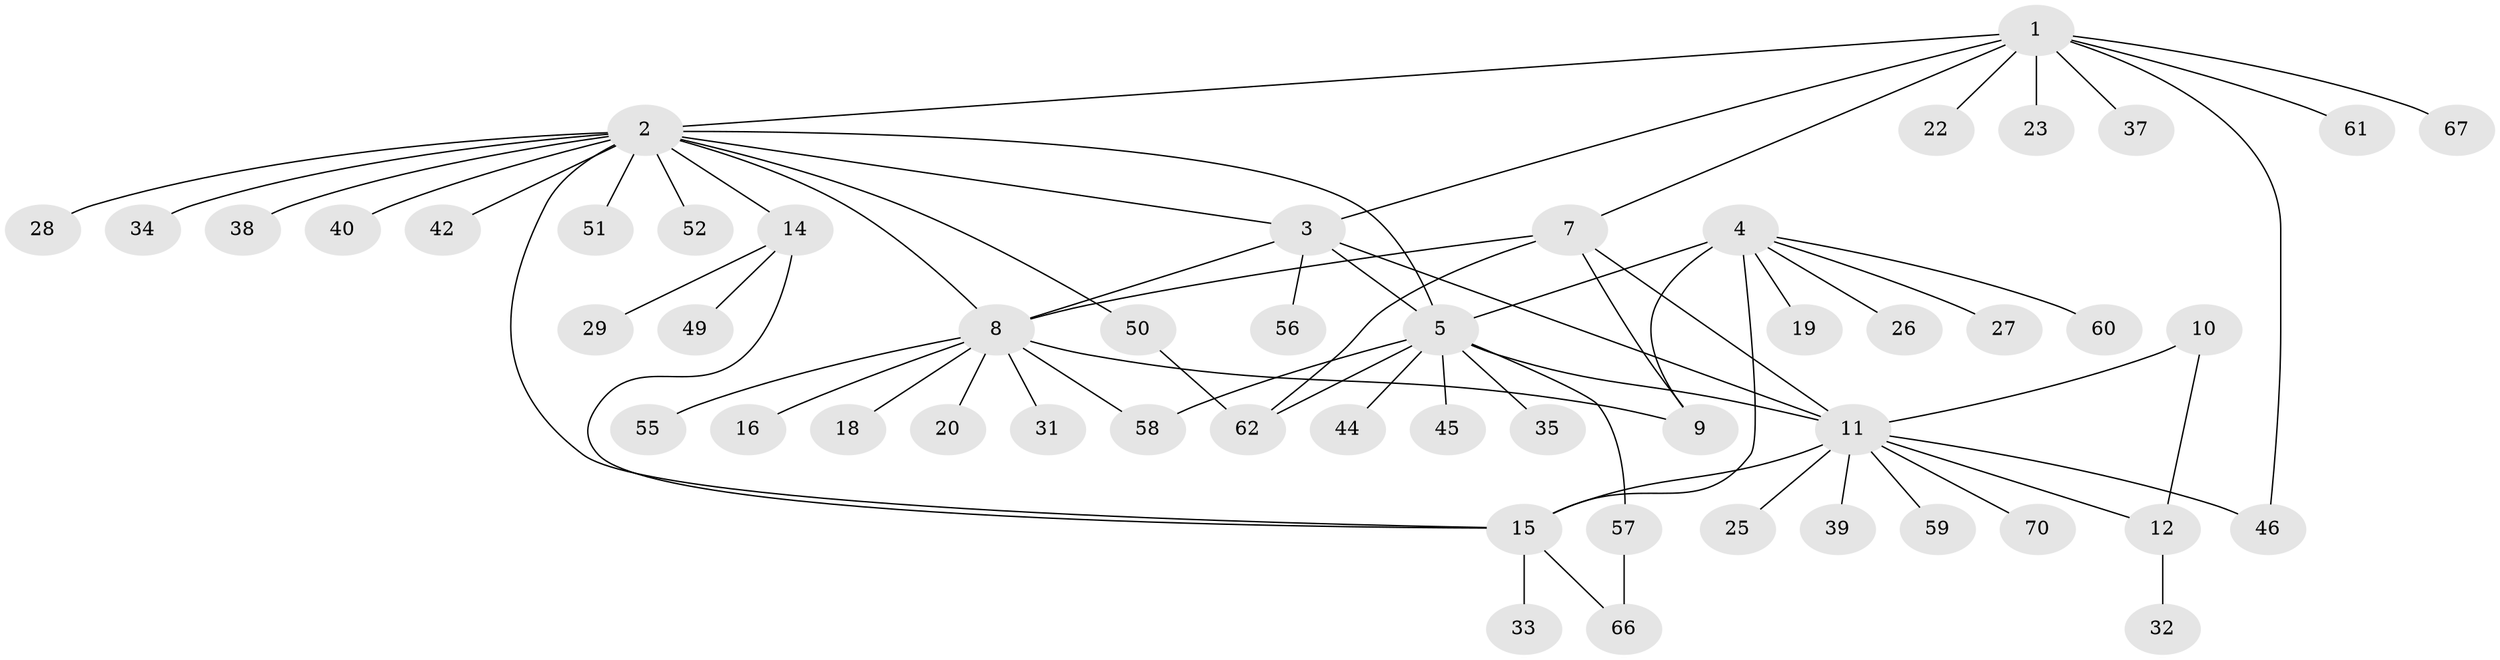 // original degree distribution, {7: 0.027777777777777776, 6: 0.027777777777777776, 9: 0.041666666666666664, 4: 0.05555555555555555, 5: 0.027777777777777776, 10: 0.027777777777777776, 2: 0.25, 1: 0.5138888888888888, 3: 0.027777777777777776}
// Generated by graph-tools (version 1.1) at 2025/42/03/06/25 10:42:12]
// undirected, 52 vertices, 68 edges
graph export_dot {
graph [start="1"]
  node [color=gray90,style=filled];
  1 [super="+21"];
  2 [super="+13"];
  3 [super="+53"];
  4 [super="+30"];
  5 [super="+6"];
  7 [super="+65"];
  8 [super="+54"];
  9 [super="+69"];
  10;
  11 [super="+24"];
  12 [super="+68"];
  14 [super="+17"];
  15 [super="+36"];
  16;
  18;
  19 [super="+63"];
  20;
  22;
  23;
  25;
  26 [super="+41"];
  27;
  28 [super="+48"];
  29;
  31;
  32;
  33;
  34;
  35;
  37;
  38;
  39 [super="+47"];
  40;
  42 [super="+43"];
  44;
  45;
  46;
  49;
  50;
  51;
  52;
  55 [super="+71"];
  56;
  57;
  58;
  59;
  60;
  61 [super="+72"];
  62 [super="+64"];
  66;
  67;
  70;
  1 -- 2;
  1 -- 3;
  1 -- 7;
  1 -- 22;
  1 -- 37;
  1 -- 61;
  1 -- 67;
  1 -- 46;
  1 -- 23;
  2 -- 3;
  2 -- 28;
  2 -- 40;
  2 -- 50;
  2 -- 51;
  2 -- 34;
  2 -- 5;
  2 -- 38;
  2 -- 8;
  2 -- 42;
  2 -- 14;
  2 -- 15;
  2 -- 52;
  3 -- 11;
  3 -- 56;
  3 -- 5;
  3 -- 8;
  4 -- 5 [weight=2];
  4 -- 9;
  4 -- 19;
  4 -- 26;
  4 -- 27;
  4 -- 60;
  4 -- 15;
  5 -- 45;
  5 -- 35;
  5 -- 11;
  5 -- 44;
  5 -- 57;
  5 -- 58;
  5 -- 62;
  7 -- 8;
  7 -- 9;
  7 -- 11;
  7 -- 62;
  8 -- 9;
  8 -- 16;
  8 -- 18;
  8 -- 20;
  8 -- 31;
  8 -- 55;
  8 -- 58;
  10 -- 11;
  10 -- 12;
  11 -- 12;
  11 -- 15;
  11 -- 25;
  11 -- 46;
  11 -- 70;
  11 -- 59;
  11 -- 39;
  12 -- 32;
  14 -- 15;
  14 -- 29;
  14 -- 49;
  15 -- 33;
  15 -- 66;
  50 -- 62;
  57 -- 66;
}
